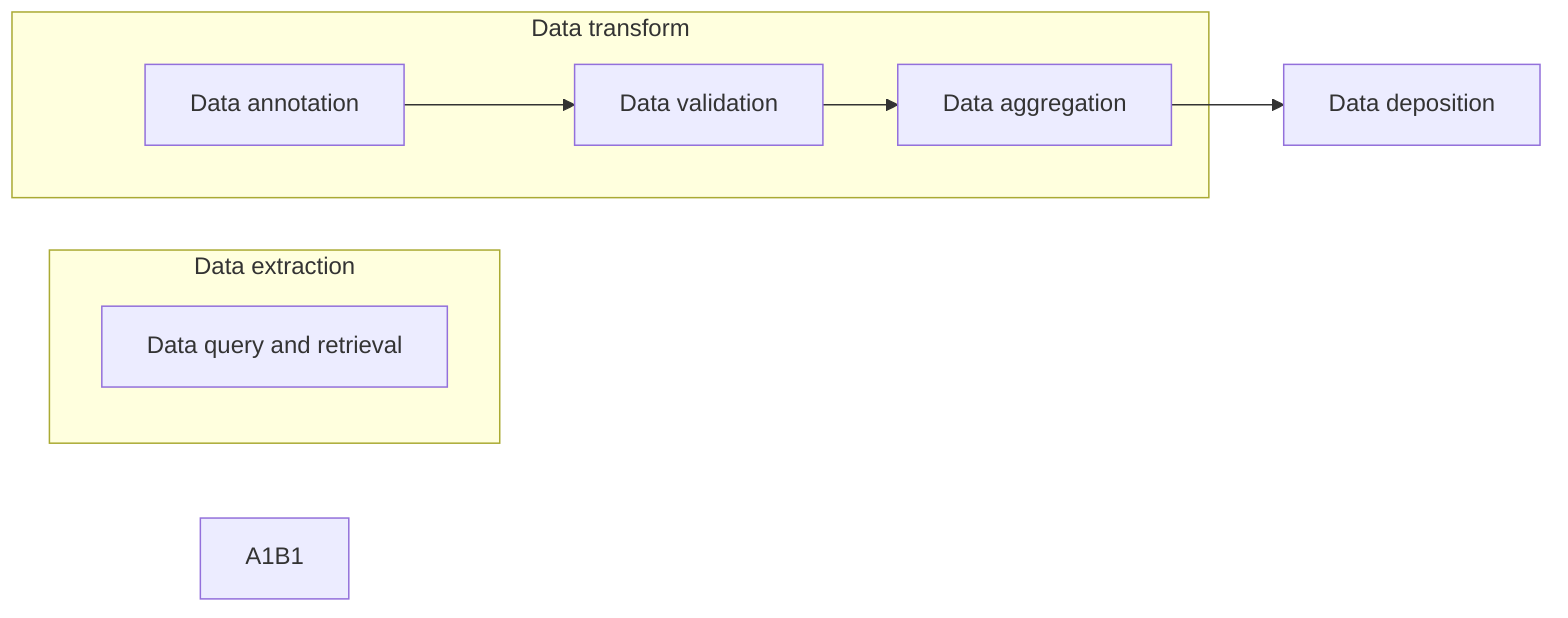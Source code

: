 graph LR
    subgraph Data extraction
        
        A1[Data query and retrieval]
    end
    
    subgraph Data transform
        B1[Data annotation]
        B2[Data validation]
        B3[Data aggregation]
    end
    
    C[Data deposition]
    
    A1B1
    B1-->B2
    B2-->B3
    B3-->C